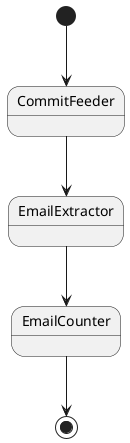 @startuml

state CommitFeeder
state EmailExtractor
state EmailCounter

[*] --> CommitFeeder
CommitFeeder --> EmailExtractor
EmailExtractor --> EmailCounter
EmailCounter --> [*]

@enduml